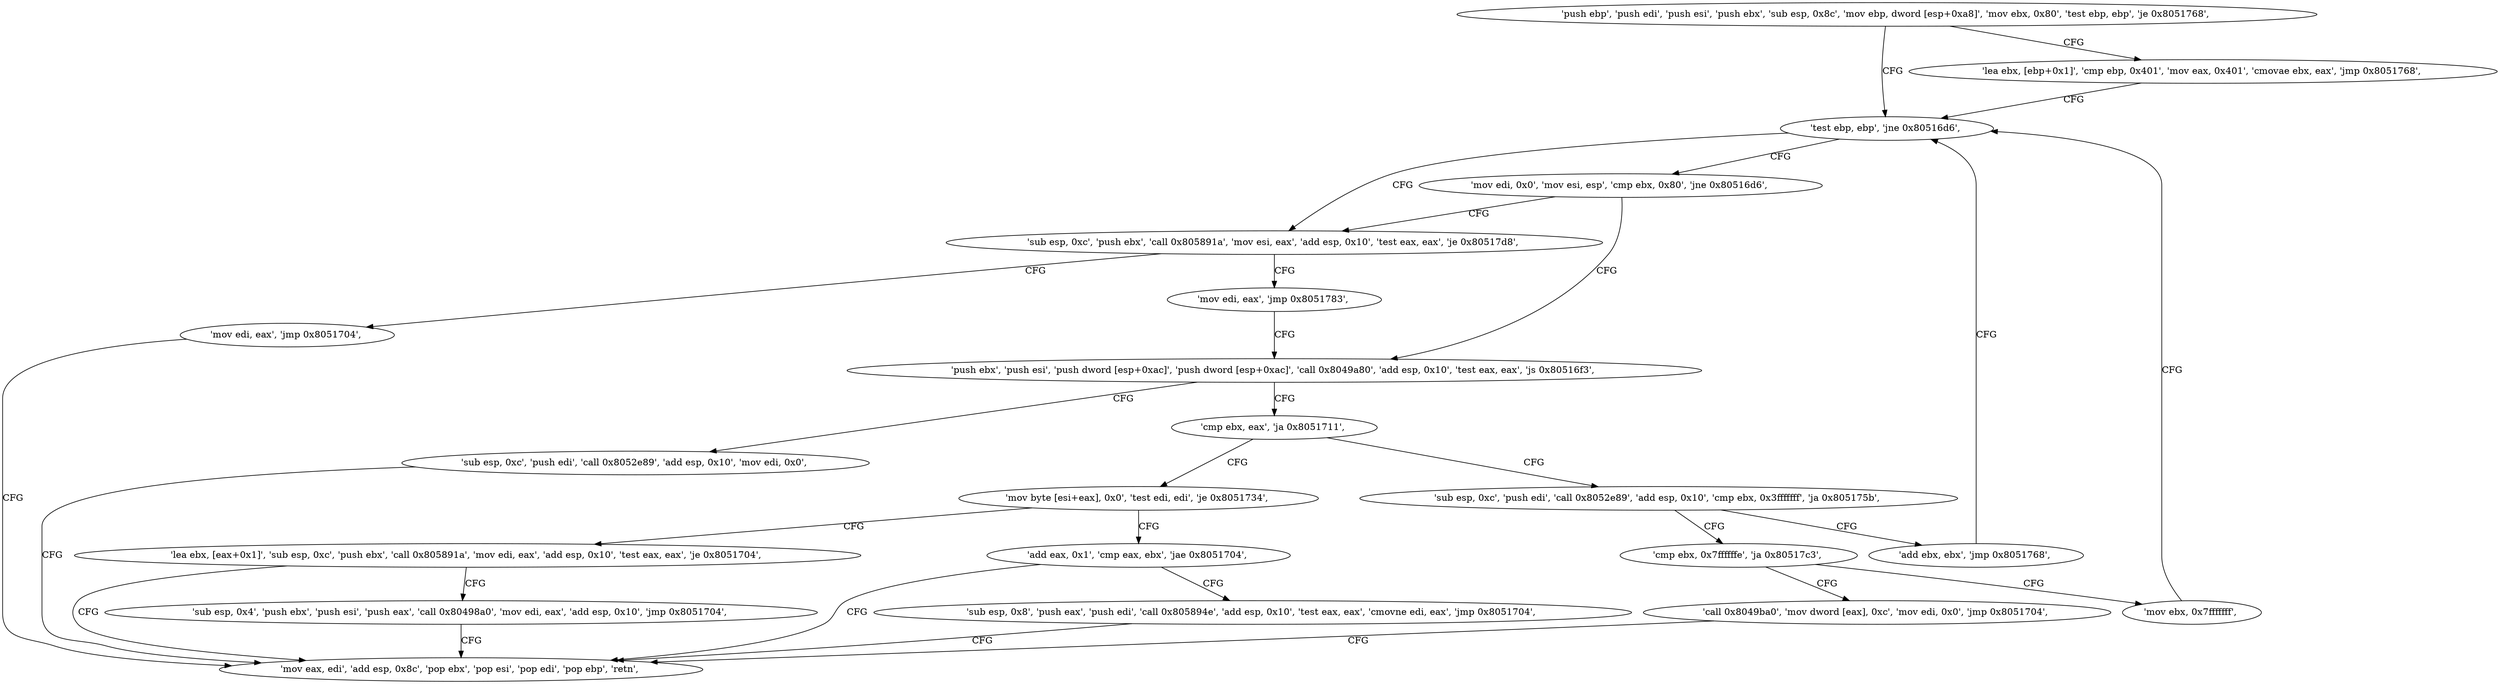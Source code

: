 digraph "func" {
"134551202" [label = "'push ebp', 'push edi', 'push esi', 'push ebx', 'sub esp, 0x8c', 'mov ebp, dword [esp+0xa8]', 'mov ebx, 0x80', 'test ebp, ebp', 'je 0x8051768', " ]
"134551400" [label = "'test ebp, ebp', 'jne 0x80516d6', " ]
"134551232" [label = "'lea ebx, [ebp+0x1]', 'cmp ebp, 0x401', 'mov eax, 0x401', 'cmovae ebx, eax', 'jmp 0x8051768', " ]
"134551254" [label = "'sub esp, 0xc', 'push ebx', 'call 0x805891a', 'mov esi, eax', 'add esp, 0x10', 'test eax, eax', 'je 0x80517d8', " ]
"134551408" [label = "'mov edi, 0x0', 'mov esi, esp', 'cmp ebx, 0x80', 'jne 0x80516d6', " ]
"134551512" [label = "'mov edi, eax', 'jmp 0x8051704', " ]
"134551276" [label = "'mov edi, eax', 'jmp 0x8051783', " ]
"134551427" [label = "'push ebx', 'push esi', 'push dword [esp+0xac]', 'push dword [esp+0xac]', 'call 0x8049a80', 'add esp, 0x10', 'test eax, eax', 'js 0x80516f3', " ]
"134551300" [label = "'mov eax, edi', 'add esp, 0x8c', 'pop ebx', 'pop esi', 'pop edi', 'pop ebp', 'retn', " ]
"134551283" [label = "'sub esp, 0xc', 'push edi', 'call 0x8052e89', 'add esp, 0x10', 'mov edi, 0x0', " ]
"134551459" [label = "'cmp ebx, eax', 'ja 0x8051711', " ]
"134551313" [label = "'mov byte [esi+eax], 0x0', 'test edi, edi', 'je 0x8051734', " ]
"134551467" [label = "'sub esp, 0xc', 'push edi', 'call 0x8052e89', 'add esp, 0x10', 'cmp ebx, 0x3fffffff', 'ja 0x805175b', " ]
"134551348" [label = "'lea ebx, [eax+0x1]', 'sub esp, 0xc', 'push ebx', 'call 0x805891a', 'mov edi, eax', 'add esp, 0x10', 'test eax, eax', 'je 0x8051704', " ]
"134551321" [label = "'add eax, 0x1', 'cmp eax, ebx', 'jae 0x8051704', " ]
"134551387" [label = "'cmp ebx, 0x7ffffffe', 'ja 0x80517c3', " ]
"134551487" [label = "'add ebx, ebx', 'jmp 0x8051768', " ]
"134551369" [label = "'sub esp, 0x4', 'push ebx', 'push esi', 'push eax', 'call 0x80498a0', 'mov edi, eax', 'add esp, 0x10', 'jmp 0x8051704', " ]
"134551328" [label = "'sub esp, 0x8', 'push eax', 'push edi', 'call 0x805894e', 'add esp, 0x10', 'test eax, eax', 'cmovne edi, eax', 'jmp 0x8051704', " ]
"134551491" [label = "'call 0x8049ba0', 'mov dword [eax], 0xc', 'mov edi, 0x0', 'jmp 0x8051704', " ]
"134551395" [label = "'mov ebx, 0x7fffffff', " ]
"134551202" -> "134551400" [ label = "CFG" ]
"134551202" -> "134551232" [ label = "CFG" ]
"134551400" -> "134551254" [ label = "CFG" ]
"134551400" -> "134551408" [ label = "CFG" ]
"134551232" -> "134551400" [ label = "CFG" ]
"134551254" -> "134551512" [ label = "CFG" ]
"134551254" -> "134551276" [ label = "CFG" ]
"134551408" -> "134551254" [ label = "CFG" ]
"134551408" -> "134551427" [ label = "CFG" ]
"134551512" -> "134551300" [ label = "CFG" ]
"134551276" -> "134551427" [ label = "CFG" ]
"134551427" -> "134551283" [ label = "CFG" ]
"134551427" -> "134551459" [ label = "CFG" ]
"134551283" -> "134551300" [ label = "CFG" ]
"134551459" -> "134551313" [ label = "CFG" ]
"134551459" -> "134551467" [ label = "CFG" ]
"134551313" -> "134551348" [ label = "CFG" ]
"134551313" -> "134551321" [ label = "CFG" ]
"134551467" -> "134551387" [ label = "CFG" ]
"134551467" -> "134551487" [ label = "CFG" ]
"134551348" -> "134551300" [ label = "CFG" ]
"134551348" -> "134551369" [ label = "CFG" ]
"134551321" -> "134551300" [ label = "CFG" ]
"134551321" -> "134551328" [ label = "CFG" ]
"134551387" -> "134551491" [ label = "CFG" ]
"134551387" -> "134551395" [ label = "CFG" ]
"134551487" -> "134551400" [ label = "CFG" ]
"134551369" -> "134551300" [ label = "CFG" ]
"134551328" -> "134551300" [ label = "CFG" ]
"134551491" -> "134551300" [ label = "CFG" ]
"134551395" -> "134551400" [ label = "CFG" ]
}
